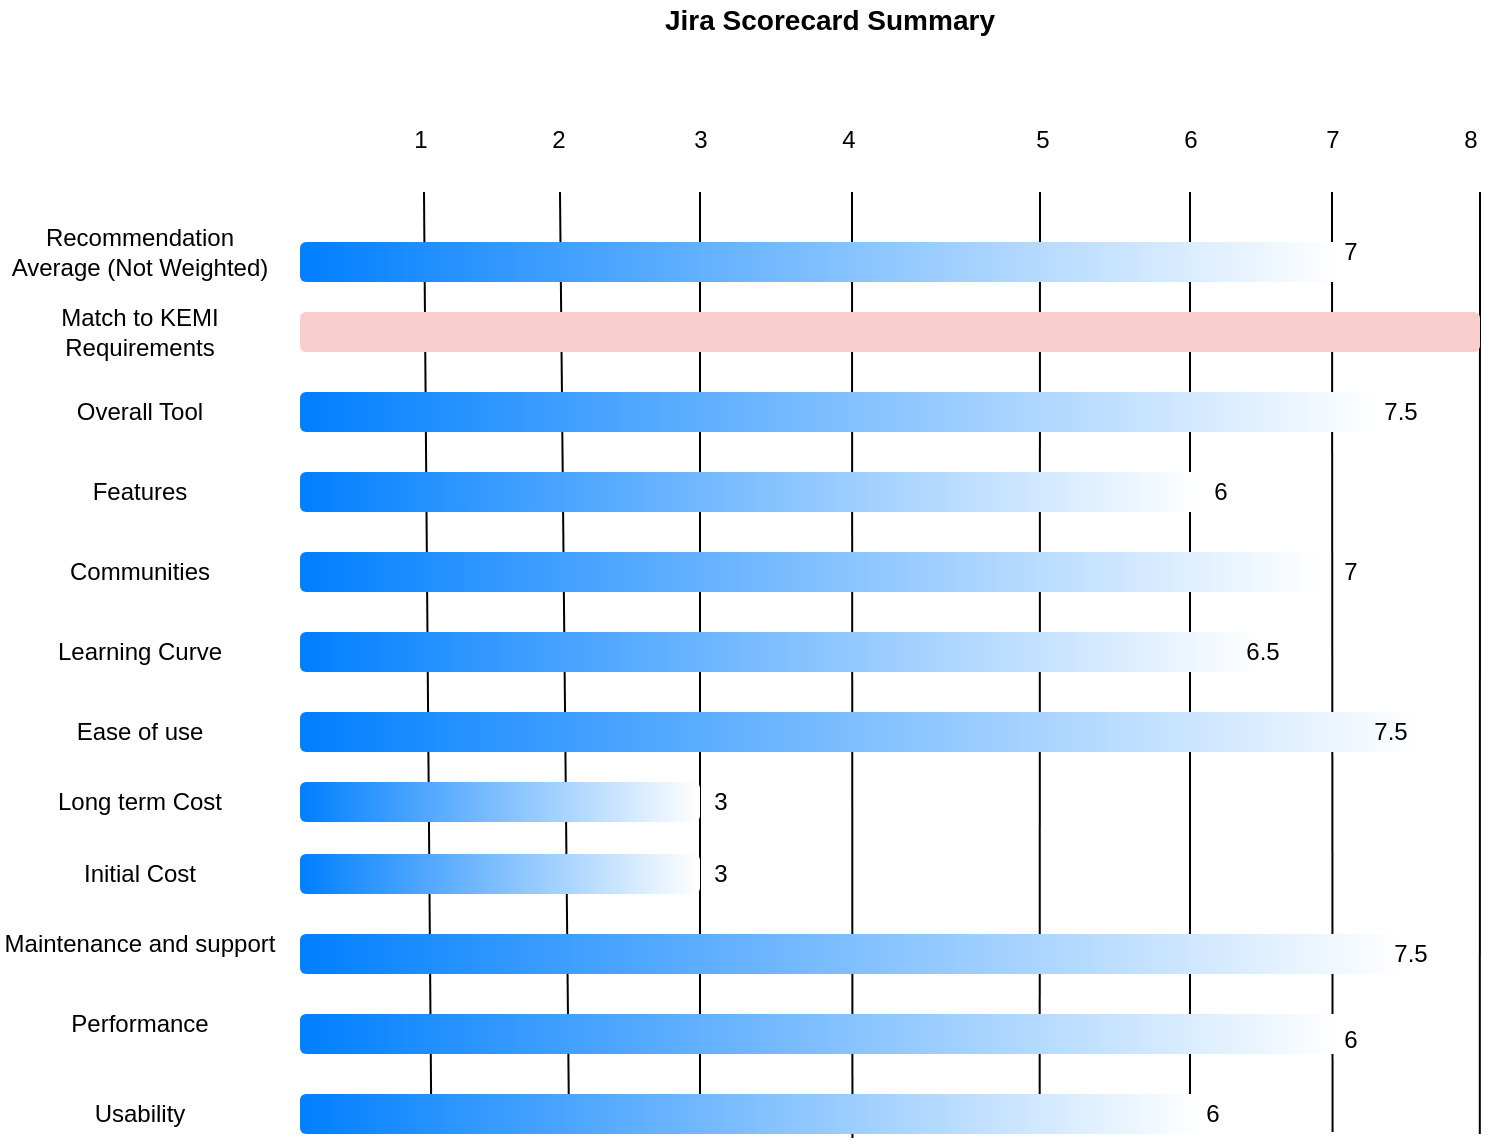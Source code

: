 <mxfile version="14.4.3" type="github">
  <diagram id="1NnK4FntVjuG7IkbfHnp" name="Page-2">
    <mxGraphModel dx="1038" dy="531" grid="1" gridSize="10" guides="1" tooltips="1" connect="1" arrows="1" fold="1" page="1" pageScale="1" pageWidth="850" pageHeight="1100" math="0" shadow="0">
      <root>
        <mxCell id="PYVz5j9ludCQgyBBFUDJ-0" />
        <mxCell id="PYVz5j9ludCQgyBBFUDJ-1" parent="PYVz5j9ludCQgyBBFUDJ-0" />
        <mxCell id="4XuRCM-vg6RH9HbUGs0M-2" value="" style="endArrow=none;html=1;" parent="PYVz5j9ludCQgyBBFUDJ-1" edge="1">
          <mxGeometry width="50" height="50" relative="1" as="geometry">
            <mxPoint x="360" y="586" as="sourcePoint" />
            <mxPoint x="360" y="116" as="targetPoint" />
          </mxGeometry>
        </mxCell>
        <mxCell id="4XuRCM-vg6RH9HbUGs0M-3" value="" style="endArrow=none;html=1;exitX=0.458;exitY=1.15;exitDx=0;exitDy=0;exitPerimeter=0;" parent="PYVz5j9ludCQgyBBFUDJ-1" edge="1">
          <mxGeometry width="50" height="50" relative="1" as="geometry">
            <mxPoint x="436.22" y="589" as="sourcePoint" />
            <mxPoint x="436" y="116" as="targetPoint" />
          </mxGeometry>
        </mxCell>
        <mxCell id="4XuRCM-vg6RH9HbUGs0M-4" value="" style="endArrow=none;html=1;exitX=0.576;exitY=1;exitDx=0;exitDy=0;exitPerimeter=0;" parent="PYVz5j9ludCQgyBBFUDJ-1" edge="1">
          <mxGeometry width="50" height="50" relative="1" as="geometry">
            <mxPoint x="529.84" y="586" as="sourcePoint" />
            <mxPoint x="530" y="116" as="targetPoint" />
          </mxGeometry>
        </mxCell>
        <mxCell id="4XuRCM-vg6RH9HbUGs0M-5" value="" style="endArrow=none;html=1;" parent="PYVz5j9ludCQgyBBFUDJ-1" edge="1">
          <mxGeometry width="50" height="50" relative="1" as="geometry">
            <mxPoint x="605" y="585" as="sourcePoint" />
            <mxPoint x="605" y="116" as="targetPoint" />
          </mxGeometry>
        </mxCell>
        <mxCell id="4XuRCM-vg6RH9HbUGs0M-6" value="" style="endArrow=none;html=1;exitX=0.831;exitY=1;exitDx=0;exitDy=0;exitPerimeter=0;" parent="PYVz5j9ludCQgyBBFUDJ-1" edge="1">
          <mxGeometry width="50" height="50" relative="1" as="geometry">
            <mxPoint x="676.29" y="586" as="sourcePoint" />
            <mxPoint x="676" y="116" as="targetPoint" />
          </mxGeometry>
        </mxCell>
        <mxCell id="4XuRCM-vg6RH9HbUGs0M-7" value="" style="endArrow=none;html=1;exitX=0.949;exitY=1.05;exitDx=0;exitDy=0;exitPerimeter=0;" parent="PYVz5j9ludCQgyBBFUDJ-1" edge="1">
          <mxGeometry width="50" height="50" relative="1" as="geometry">
            <mxPoint x="749.91" y="587" as="sourcePoint" />
            <mxPoint x="750" y="116" as="targetPoint" />
          </mxGeometry>
        </mxCell>
        <mxCell id="4XuRCM-vg6RH9HbUGs0M-1" value="" style="endArrow=none;html=1;exitX=0.299;exitY=0.96;exitDx=0;exitDy=0;exitPerimeter=0;" parent="PYVz5j9ludCQgyBBFUDJ-1" source="vqcHQN7SjWcv624r8UiY-7" edge="1">
          <mxGeometry width="50" height="50" relative="1" as="geometry">
            <mxPoint x="290" y="446" as="sourcePoint" />
            <mxPoint x="290" y="116" as="targetPoint" />
          </mxGeometry>
        </mxCell>
        <mxCell id="4XuRCM-vg6RH9HbUGs0M-0" value="" style="endArrow=none;html=1;exitX=0.146;exitY=1;exitDx=0;exitDy=0;exitPerimeter=0;" parent="PYVz5j9ludCQgyBBFUDJ-1" source="vqcHQN7SjWcv624r8UiY-7" edge="1">
          <mxGeometry width="50" height="50" relative="1" as="geometry">
            <mxPoint x="212" y="589" as="sourcePoint" />
            <mxPoint x="222" y="116" as="targetPoint" />
          </mxGeometry>
        </mxCell>
        <mxCell id="Osk7ziK2DaWPhimZGtd--1" value="" style="rounded=1;whiteSpace=wrap;html=1;labelBackgroundColor=#ffffff;gradientDirection=west;gradientColor=#007FFF;dashed=1;dashPattern=1 4;strokeColor=none;" parent="PYVz5j9ludCQgyBBFUDJ-1" vertex="1">
          <mxGeometry x="160" y="141" width="520" height="20" as="geometry" />
        </mxCell>
        <mxCell id="Osk7ziK2DaWPhimZGtd--2" value="Match to KEMI Requirements" style="text;html=1;strokeColor=none;fillColor=none;align=center;verticalAlign=middle;whiteSpace=wrap;rounded=0;labelBackgroundColor=#ffffff;" parent="PYVz5j9ludCQgyBBFUDJ-1" vertex="1">
          <mxGeometry x="10" y="171" width="140" height="30" as="geometry" />
        </mxCell>
        <mxCell id="Osk7ziK2DaWPhimZGtd--4" value="Overall Tool" style="text;html=1;strokeColor=none;fillColor=none;align=center;verticalAlign=middle;whiteSpace=wrap;rounded=0;labelBackgroundColor=#ffffff;" parent="PYVz5j9ludCQgyBBFUDJ-1" vertex="1">
          <mxGeometry x="10" y="211" width="140" height="29" as="geometry" />
        </mxCell>
        <mxCell id="Osk7ziK2DaWPhimZGtd--5" value="Communities" style="text;html=1;strokeColor=none;fillColor=none;align=center;verticalAlign=middle;whiteSpace=wrap;rounded=0;labelBackgroundColor=#ffffff;" parent="PYVz5j9ludCQgyBBFUDJ-1" vertex="1">
          <mxGeometry x="10" y="291" width="140" height="30" as="geometry" />
        </mxCell>
        <mxCell id="Osk7ziK2DaWPhimZGtd--6" value="Features" style="text;html=1;strokeColor=none;fillColor=none;align=center;verticalAlign=middle;whiteSpace=wrap;rounded=0;labelBackgroundColor=#ffffff;" parent="PYVz5j9ludCQgyBBFUDJ-1" vertex="1">
          <mxGeometry x="10" y="251" width="140" height="30" as="geometry" />
        </mxCell>
        <mxCell id="Osk7ziK2DaWPhimZGtd--7" value="Learning Curve" style="text;html=1;strokeColor=none;fillColor=none;align=center;verticalAlign=middle;whiteSpace=wrap;rounded=0;labelBackgroundColor=#ffffff;" parent="PYVz5j9ludCQgyBBFUDJ-1" vertex="1">
          <mxGeometry x="10" y="331" width="140" height="30" as="geometry" />
        </mxCell>
        <mxCell id="Osk7ziK2DaWPhimZGtd--8" value="Long term Cost" style="text;html=1;strokeColor=none;fillColor=none;align=center;verticalAlign=middle;whiteSpace=wrap;rounded=0;labelBackgroundColor=#ffffff;" parent="PYVz5j9ludCQgyBBFUDJ-1" vertex="1">
          <mxGeometry x="10" y="406" width="140" height="30" as="geometry" />
        </mxCell>
        <mxCell id="Osk7ziK2DaWPhimZGtd--9" value="Ease of use" style="text;html=1;strokeColor=none;fillColor=none;align=center;verticalAlign=middle;whiteSpace=wrap;rounded=0;labelBackgroundColor=#ffffff;" parent="PYVz5j9ludCQgyBBFUDJ-1" vertex="1">
          <mxGeometry x="10" y="371" width="140" height="30" as="geometry" />
        </mxCell>
        <mxCell id="Osk7ziK2DaWPhimZGtd--10" value="Recommendation Average (Not Weighted)" style="text;html=1;strokeColor=none;fillColor=none;align=center;verticalAlign=middle;whiteSpace=wrap;rounded=0;labelBackgroundColor=#ffffff;" parent="PYVz5j9ludCQgyBBFUDJ-1" vertex="1">
          <mxGeometry x="10" y="131" width="140" height="30" as="geometry" />
        </mxCell>
        <mxCell id="Osk7ziK2DaWPhimZGtd--15" value="" style="rounded=1;whiteSpace=wrap;html=1;labelBackgroundColor=#ffffff;gradientDirection=west;dashed=1;dashPattern=1 4;fillColor=#f8cecc;strokeColor=none;" parent="PYVz5j9ludCQgyBBFUDJ-1" vertex="1">
          <mxGeometry x="160" y="176" width="590" height="20" as="geometry" />
        </mxCell>
        <mxCell id="Osk7ziK2DaWPhimZGtd--16" value="" style="rounded=1;whiteSpace=wrap;html=1;labelBackgroundColor=#ffffff;gradientDirection=west;gradientColor=#007FFF;dashed=1;dashPattern=1 4;strokeColor=none;" parent="PYVz5j9ludCQgyBBFUDJ-1" vertex="1">
          <mxGeometry x="160" y="216" width="540" height="20" as="geometry" />
        </mxCell>
        <mxCell id="Osk7ziK2DaWPhimZGtd--17" value="" style="rounded=1;whiteSpace=wrap;html=1;labelBackgroundColor=#ffffff;gradientDirection=west;gradientColor=#007FFF;dashed=1;dashPattern=1 4;strokeColor=none;" parent="PYVz5j9ludCQgyBBFUDJ-1" vertex="1">
          <mxGeometry x="160" y="256" width="450" height="20" as="geometry" />
        </mxCell>
        <mxCell id="Osk7ziK2DaWPhimZGtd--18" value="" style="rounded=1;whiteSpace=wrap;html=1;labelBackgroundColor=#ffffff;gradientDirection=west;gradientColor=#007FFF;dashed=1;dashPattern=1 4;strokeColor=none;" parent="PYVz5j9ludCQgyBBFUDJ-1" vertex="1">
          <mxGeometry x="160" y="296" width="510" height="20" as="geometry" />
        </mxCell>
        <mxCell id="Osk7ziK2DaWPhimZGtd--19" value="" style="rounded=1;whiteSpace=wrap;html=1;labelBackgroundColor=#ffffff;gradientDirection=west;gradientColor=#007FFF;dashed=1;dashPattern=1 4;strokeColor=none;" parent="PYVz5j9ludCQgyBBFUDJ-1" vertex="1">
          <mxGeometry x="160" y="336" width="480" height="20" as="geometry" />
        </mxCell>
        <mxCell id="Osk7ziK2DaWPhimZGtd--21" value="" style="rounded=1;whiteSpace=wrap;html=1;labelBackgroundColor=#ffffff;gradientDirection=west;gradientColor=#007FFF;dashed=1;dashPattern=1 4;strokeColor=none;" parent="PYVz5j9ludCQgyBBFUDJ-1" vertex="1">
          <mxGeometry x="160" y="376" width="560" height="20" as="geometry" />
        </mxCell>
        <mxCell id="Osk7ziK2DaWPhimZGtd--22" value="" style="rounded=1;whiteSpace=wrap;html=1;labelBackgroundColor=#ffffff;gradientDirection=west;gradientColor=#007FFF;dashed=1;dashPattern=1 4;strokeColor=none;" parent="PYVz5j9ludCQgyBBFUDJ-1" vertex="1">
          <mxGeometry x="160" y="411" width="200" height="20" as="geometry" />
        </mxCell>
        <mxCell id="vqcHQN7SjWcv624r8UiY-0" value="Initial Cost" style="text;html=1;strokeColor=none;fillColor=none;align=center;verticalAlign=middle;whiteSpace=wrap;rounded=0;labelBackgroundColor=#ffffff;" parent="PYVz5j9ludCQgyBBFUDJ-1" vertex="1">
          <mxGeometry x="10" y="442" width="140" height="30" as="geometry" />
        </mxCell>
        <mxCell id="vqcHQN7SjWcv624r8UiY-1" value="Maintenance and support" style="text;html=1;strokeColor=none;fillColor=none;align=center;verticalAlign=middle;whiteSpace=wrap;rounded=0;labelBackgroundColor=#ffffff;" parent="PYVz5j9ludCQgyBBFUDJ-1" vertex="1">
          <mxGeometry x="10" y="477" width="140" height="30" as="geometry" />
        </mxCell>
        <mxCell id="vqcHQN7SjWcv624r8UiY-2" value="Performance" style="text;html=1;strokeColor=none;fillColor=none;align=center;verticalAlign=middle;whiteSpace=wrap;rounded=0;labelBackgroundColor=#ffffff;" parent="PYVz5j9ludCQgyBBFUDJ-1" vertex="1">
          <mxGeometry x="10" y="517" width="140" height="30" as="geometry" />
        </mxCell>
        <mxCell id="vqcHQN7SjWcv624r8UiY-3" value="Usability" style="text;html=1;strokeColor=none;fillColor=none;align=center;verticalAlign=middle;whiteSpace=wrap;rounded=0;labelBackgroundColor=#ffffff;" parent="PYVz5j9ludCQgyBBFUDJ-1" vertex="1">
          <mxGeometry x="10" y="562" width="140" height="30" as="geometry" />
        </mxCell>
        <mxCell id="vqcHQN7SjWcv624r8UiY-4" value="" style="rounded=1;whiteSpace=wrap;html=1;labelBackgroundColor=#ffffff;gradientDirection=west;gradientColor=#007FFF;dashed=1;dashPattern=1 4;strokeColor=none;" parent="PYVz5j9ludCQgyBBFUDJ-1" vertex="1">
          <mxGeometry x="160" y="447" width="200" height="20" as="geometry" />
        </mxCell>
        <mxCell id="vqcHQN7SjWcv624r8UiY-5" value="" style="rounded=1;whiteSpace=wrap;html=1;labelBackgroundColor=#ffffff;gradientDirection=west;gradientColor=#007FFF;dashed=1;dashPattern=1 4;strokeColor=none;" parent="PYVz5j9ludCQgyBBFUDJ-1" vertex="1">
          <mxGeometry x="160" y="487" width="550" height="20" as="geometry" />
        </mxCell>
        <mxCell id="vqcHQN7SjWcv624r8UiY-6" value="" style="rounded=1;whiteSpace=wrap;html=1;labelBackgroundColor=#ffffff;gradientDirection=west;gradientColor=#007FFF;dashed=1;dashPattern=1 4;strokeColor=none;" parent="PYVz5j9ludCQgyBBFUDJ-1" vertex="1">
          <mxGeometry x="160" y="527" width="520" height="20" as="geometry" />
        </mxCell>
        <mxCell id="vqcHQN7SjWcv624r8UiY-7" value="" style="rounded=1;whiteSpace=wrap;html=1;labelBackgroundColor=#ffffff;gradientDirection=west;gradientColor=#007FFF;dashed=1;dashPattern=1 4;strokeColor=none;" parent="PYVz5j9ludCQgyBBFUDJ-1" vertex="1">
          <mxGeometry x="160" y="567" width="450" height="20" as="geometry" />
        </mxCell>
        <mxCell id="vqcHQN7SjWcv624r8UiY-8" value="&lt;b&gt;&lt;font style=&quot;font-size: 14px&quot;&gt;Jira Scorecard Summary&lt;/font&gt;&lt;/b&gt;" style="text;html=1;strokeColor=none;fillColor=none;align=center;verticalAlign=middle;whiteSpace=wrap;rounded=0;" parent="PYVz5j9ludCQgyBBFUDJ-1" vertex="1">
          <mxGeometry x="320" y="20" width="210" height="20" as="geometry" />
        </mxCell>
        <mxCell id="D3MsCLTrwJGYaCb36qmm-1" value="1" style="text;html=1;align=center;verticalAlign=middle;resizable=0;points=[];autosize=1;" parent="PYVz5j9ludCQgyBBFUDJ-1" vertex="1">
          <mxGeometry x="210" y="80" width="20" height="20" as="geometry" />
        </mxCell>
        <mxCell id="D3MsCLTrwJGYaCb36qmm-2" value="2&lt;span style=&quot;color: rgba(0 , 0 , 0 , 0) ; font-family: monospace ; font-size: 0px&quot;&gt;%3CmxGraphModel%3E%3Croot%3E%3CmxCell%20id%3D%220%22%2F%3E%3CmxCell%20id%3D%221%22%20parent%3D%220%22%2F%3E%3CmxCell%20id%3D%222%22%20value%3D%221%22%20style%3D%22text%3Bhtml%3D1%3Balign%3Dcenter%3BverticalAlign%3Dmiddle%3Bresizable%3D0%3Bpoints%3D%5B%5D%3Bautosize%3D1%3B%22%20vertex%3D%221%22%20parent%3D%221%22%3E%3CmxGeometry%20x%3D%22210%22%20y%3D%2280%22%20width%3D%2220%22%20height%3D%2220%22%20as%3D%22geometry%22%2F%3E%3C%2FmxCell%3E%3C%2Froot%3E%3C%2FmxGraphModel%3E&lt;/span&gt;" style="text;html=1;align=center;verticalAlign=middle;resizable=0;points=[];autosize=1;" parent="PYVz5j9ludCQgyBBFUDJ-1" vertex="1">
          <mxGeometry x="279" y="80" width="20" height="20" as="geometry" />
        </mxCell>
        <mxCell id="D3MsCLTrwJGYaCb36qmm-3" value="3" style="text;html=1;align=center;verticalAlign=middle;resizable=0;points=[];autosize=1;" parent="PYVz5j9ludCQgyBBFUDJ-1" vertex="1">
          <mxGeometry x="350" y="80" width="20" height="20" as="geometry" />
        </mxCell>
        <mxCell id="D3MsCLTrwJGYaCb36qmm-4" value="4" style="text;html=1;align=center;verticalAlign=middle;resizable=0;points=[];autosize=1;" parent="PYVz5j9ludCQgyBBFUDJ-1" vertex="1">
          <mxGeometry x="424" y="80" width="20" height="20" as="geometry" />
        </mxCell>
        <mxCell id="D3MsCLTrwJGYaCb36qmm-7" value="5" style="text;html=1;align=center;verticalAlign=middle;resizable=0;points=[];autosize=1;" parent="PYVz5j9ludCQgyBBFUDJ-1" vertex="1">
          <mxGeometry x="521" y="80" width="20" height="20" as="geometry" />
        </mxCell>
        <mxCell id="D3MsCLTrwJGYaCb36qmm-8" value="6" style="text;html=1;align=center;verticalAlign=middle;resizable=0;points=[];autosize=1;" parent="PYVz5j9ludCQgyBBFUDJ-1" vertex="1">
          <mxGeometry x="595" y="80" width="20" height="20" as="geometry" />
        </mxCell>
        <mxCell id="D3MsCLTrwJGYaCb36qmm-9" value="7" style="text;html=1;align=center;verticalAlign=middle;resizable=0;points=[];autosize=1;" parent="PYVz5j9ludCQgyBBFUDJ-1" vertex="1">
          <mxGeometry x="666" y="80" width="20" height="20" as="geometry" />
        </mxCell>
        <mxCell id="D3MsCLTrwJGYaCb36qmm-10" value="8" style="text;html=1;align=center;verticalAlign=middle;resizable=0;points=[];autosize=1;" parent="PYVz5j9ludCQgyBBFUDJ-1" vertex="1">
          <mxGeometry x="735" y="80" width="20" height="20" as="geometry" />
        </mxCell>
        <mxCell id="D3MsCLTrwJGYaCb36qmm-11" value="7" style="text;html=1;align=center;verticalAlign=middle;resizable=0;points=[];autosize=1;" parent="PYVz5j9ludCQgyBBFUDJ-1" vertex="1">
          <mxGeometry x="675" y="136" width="20" height="20" as="geometry" />
        </mxCell>
        <mxCell id="D3MsCLTrwJGYaCb36qmm-12" value="7.5" style="text;html=1;align=center;verticalAlign=middle;resizable=0;points=[];autosize=1;" parent="PYVz5j9ludCQgyBBFUDJ-1" vertex="1">
          <mxGeometry x="695" y="215.5" width="30" height="20" as="geometry" />
        </mxCell>
        <mxCell id="D3MsCLTrwJGYaCb36qmm-13" value="6" style="text;html=1;align=center;verticalAlign=middle;resizable=0;points=[];autosize=1;" parent="PYVz5j9ludCQgyBBFUDJ-1" vertex="1">
          <mxGeometry x="610" y="256" width="20" height="20" as="geometry" />
        </mxCell>
        <mxCell id="D3MsCLTrwJGYaCb36qmm-14" value="7" style="text;html=1;align=center;verticalAlign=middle;resizable=0;points=[];autosize=1;" parent="PYVz5j9ludCQgyBBFUDJ-1" vertex="1">
          <mxGeometry x="675" y="296" width="20" height="20" as="geometry" />
        </mxCell>
        <mxCell id="D3MsCLTrwJGYaCb36qmm-15" value="6.5" style="text;html=1;align=center;verticalAlign=middle;resizable=0;points=[];autosize=1;" parent="PYVz5j9ludCQgyBBFUDJ-1" vertex="1">
          <mxGeometry x="626" y="336" width="30" height="20" as="geometry" />
        </mxCell>
        <mxCell id="D3MsCLTrwJGYaCb36qmm-16" value="7.5" style="text;html=1;align=center;verticalAlign=middle;resizable=0;points=[];autosize=1;" parent="PYVz5j9ludCQgyBBFUDJ-1" vertex="1">
          <mxGeometry x="690" y="376" width="30" height="20" as="geometry" />
        </mxCell>
        <mxCell id="D3MsCLTrwJGYaCb36qmm-24" value="6" style="text;html=1;align=center;verticalAlign=middle;resizable=0;points=[];autosize=1;" parent="PYVz5j9ludCQgyBBFUDJ-1" vertex="1">
          <mxGeometry x="675" y="530" width="20" height="20" as="geometry" />
        </mxCell>
        <mxCell id="D3MsCLTrwJGYaCb36qmm-25" value="6" style="text;html=1;align=center;verticalAlign=middle;resizable=0;points=[];autosize=1;" parent="PYVz5j9ludCQgyBBFUDJ-1" vertex="1">
          <mxGeometry x="606" y="567" width="20" height="20" as="geometry" />
        </mxCell>
        <mxCell id="7tJt9bmcolwkPg0e8Jvv-1" value="3" style="text;html=1;align=center;verticalAlign=middle;resizable=0;points=[];autosize=1;" vertex="1" parent="PYVz5j9ludCQgyBBFUDJ-1">
          <mxGeometry x="360" y="411" width="20" height="20" as="geometry" />
        </mxCell>
        <mxCell id="7tJt9bmcolwkPg0e8Jvv-2" value="3" style="text;html=1;align=center;verticalAlign=middle;resizable=0;points=[];autosize=1;" vertex="1" parent="PYVz5j9ludCQgyBBFUDJ-1">
          <mxGeometry x="360" y="447" width="20" height="20" as="geometry" />
        </mxCell>
        <mxCell id="7tJt9bmcolwkPg0e8Jvv-3" value="7.5" style="text;html=1;align=center;verticalAlign=middle;resizable=0;points=[];autosize=1;" vertex="1" parent="PYVz5j9ludCQgyBBFUDJ-1">
          <mxGeometry x="700" y="487" width="30" height="20" as="geometry" />
        </mxCell>
      </root>
    </mxGraphModel>
  </diagram>
</mxfile>
